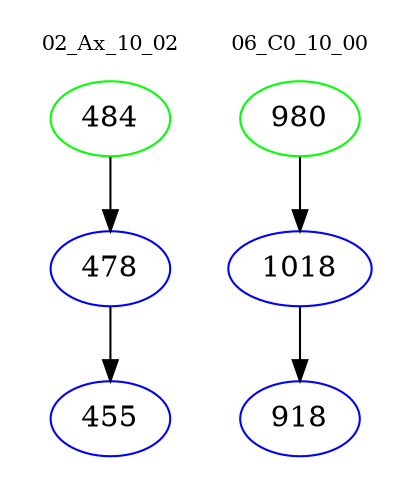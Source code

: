 digraph{
subgraph cluster_0 {
color = white
label = "02_Ax_10_02";
fontsize=10;
T0_484 [label="484", color="green"]
T0_484 -> T0_478 [color="black"]
T0_478 [label="478", color="blue"]
T0_478 -> T0_455 [color="black"]
T0_455 [label="455", color="blue"]
}
subgraph cluster_1 {
color = white
label = "06_C0_10_00";
fontsize=10;
T1_980 [label="980", color="green"]
T1_980 -> T1_1018 [color="black"]
T1_1018 [label="1018", color="blue"]
T1_1018 -> T1_918 [color="black"]
T1_918 [label="918", color="blue"]
}
}
